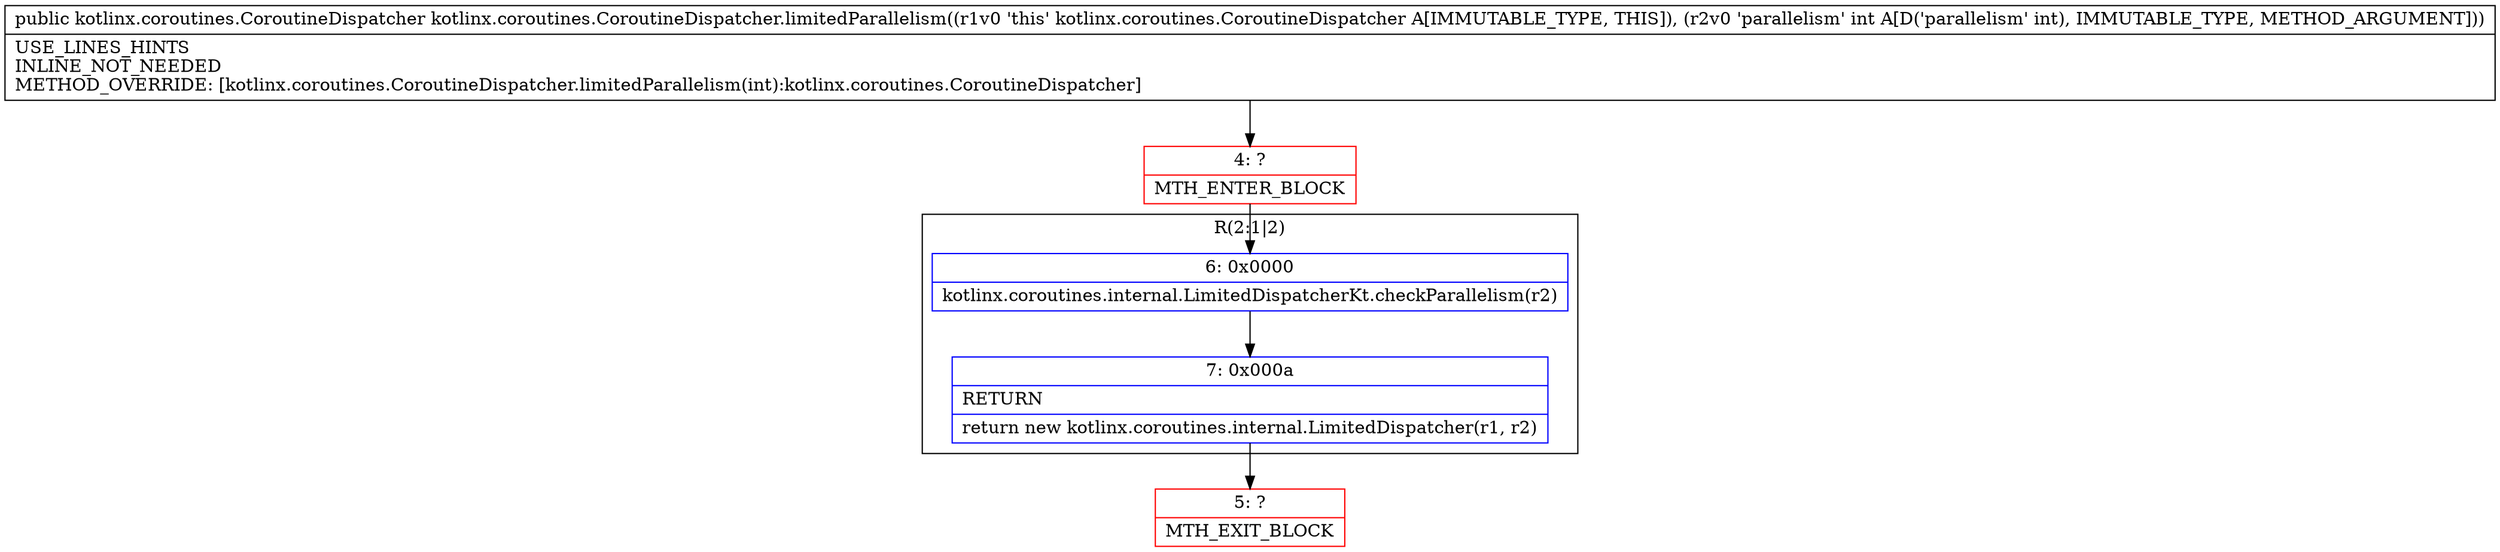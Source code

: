 digraph "CFG forkotlinx.coroutines.CoroutineDispatcher.limitedParallelism(I)Lkotlinx\/coroutines\/CoroutineDispatcher;" {
subgraph cluster_Region_1135614143 {
label = "R(2:1|2)";
node [shape=record,color=blue];
Node_6 [shape=record,label="{6\:\ 0x0000|kotlinx.coroutines.internal.LimitedDispatcherKt.checkParallelism(r2)\l}"];
Node_7 [shape=record,label="{7\:\ 0x000a|RETURN\l|return new kotlinx.coroutines.internal.LimitedDispatcher(r1, r2)\l}"];
}
Node_4 [shape=record,color=red,label="{4\:\ ?|MTH_ENTER_BLOCK\l}"];
Node_5 [shape=record,color=red,label="{5\:\ ?|MTH_EXIT_BLOCK\l}"];
MethodNode[shape=record,label="{public kotlinx.coroutines.CoroutineDispatcher kotlinx.coroutines.CoroutineDispatcher.limitedParallelism((r1v0 'this' kotlinx.coroutines.CoroutineDispatcher A[IMMUTABLE_TYPE, THIS]), (r2v0 'parallelism' int A[D('parallelism' int), IMMUTABLE_TYPE, METHOD_ARGUMENT]))  | USE_LINES_HINTS\lINLINE_NOT_NEEDED\lMETHOD_OVERRIDE: [kotlinx.coroutines.CoroutineDispatcher.limitedParallelism(int):kotlinx.coroutines.CoroutineDispatcher]\l}"];
MethodNode -> Node_4;Node_6 -> Node_7;
Node_7 -> Node_5;
Node_4 -> Node_6;
}

